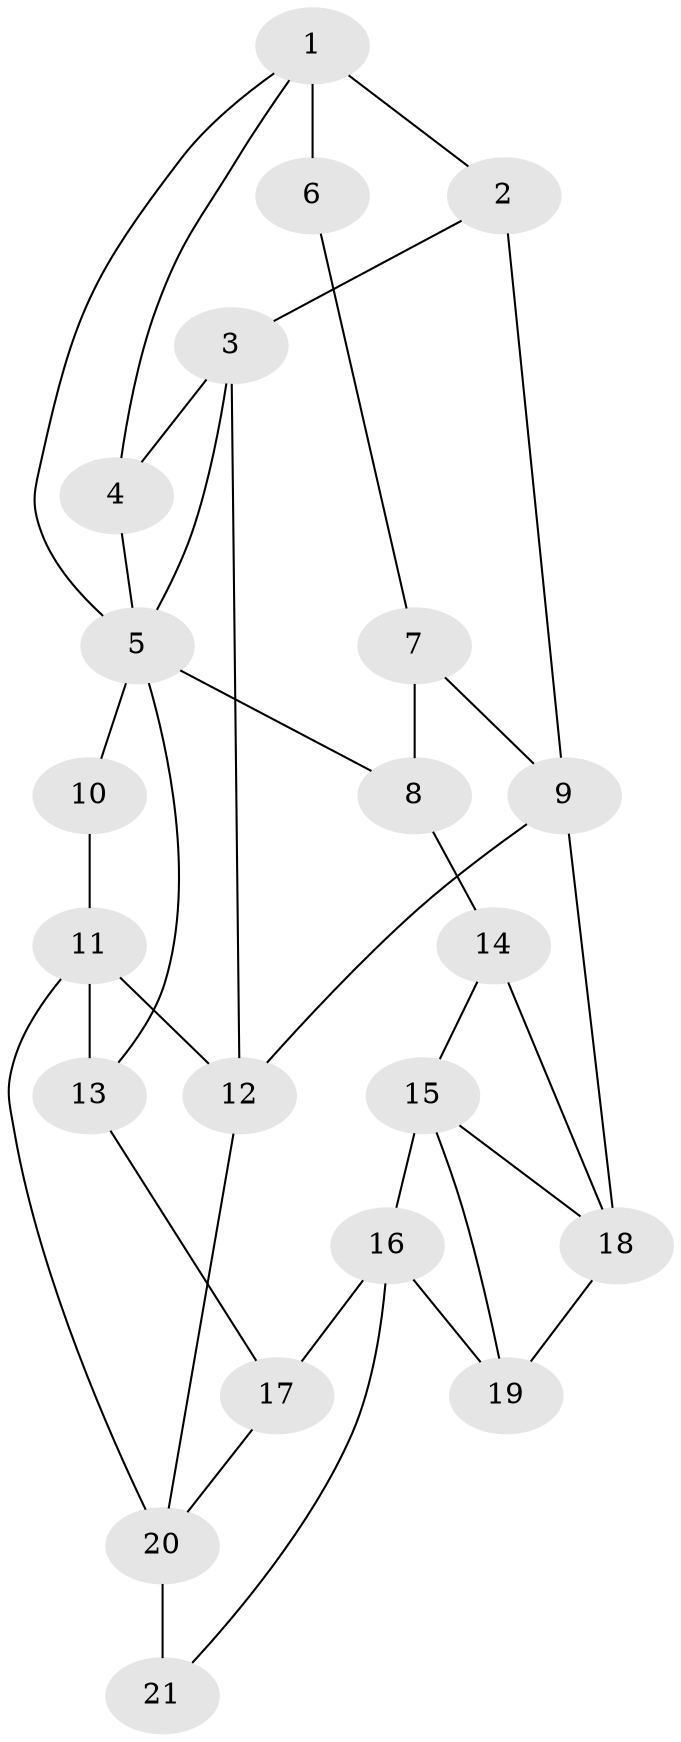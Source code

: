 // original degree distribution, {3: 0.038461538461538464, 4: 0.23076923076923078, 5: 0.5384615384615384, 6: 0.19230769230769232}
// Generated by graph-tools (version 1.1) at 2025/54/03/04/25 22:54:17]
// undirected, 21 vertices, 36 edges
graph export_dot {
  node [color=gray90,style=filled];
  1;
  2;
  3;
  4;
  5;
  6;
  7;
  8;
  9;
  10;
  11;
  12;
  13;
  14;
  15;
  16;
  17;
  18;
  19;
  20;
  21;
  1 -- 2 [weight=1.0];
  1 -- 4 [weight=1.0];
  1 -- 5 [weight=1.0];
  1 -- 6 [weight=2.0];
  2 -- 3 [weight=1.0];
  2 -- 9 [weight=2.0];
  3 -- 4 [weight=2.0];
  3 -- 5 [weight=1.0];
  3 -- 12 [weight=1.0];
  4 -- 5 [weight=1.0];
  5 -- 8 [weight=1.0];
  5 -- 10 [weight=1.0];
  5 -- 13 [weight=1.0];
  6 -- 7 [weight=1.0];
  7 -- 8 [weight=2.0];
  7 -- 9 [weight=2.0];
  8 -- 14 [weight=1.0];
  9 -- 12 [weight=1.0];
  9 -- 18 [weight=2.0];
  10 -- 11 [weight=2.0];
  11 -- 12 [weight=1.0];
  11 -- 13 [weight=2.0];
  11 -- 20 [weight=1.0];
  12 -- 20 [weight=2.0];
  13 -- 17 [weight=1.0];
  14 -- 15 [weight=1.0];
  14 -- 18 [weight=1.0];
  15 -- 16 [weight=2.0];
  15 -- 18 [weight=1.0];
  15 -- 19 [weight=2.0];
  16 -- 17 [weight=1.0];
  16 -- 19 [weight=1.0];
  16 -- 21 [weight=1.0];
  17 -- 20 [weight=1.0];
  18 -- 19 [weight=1.0];
  20 -- 21 [weight=2.0];
}
